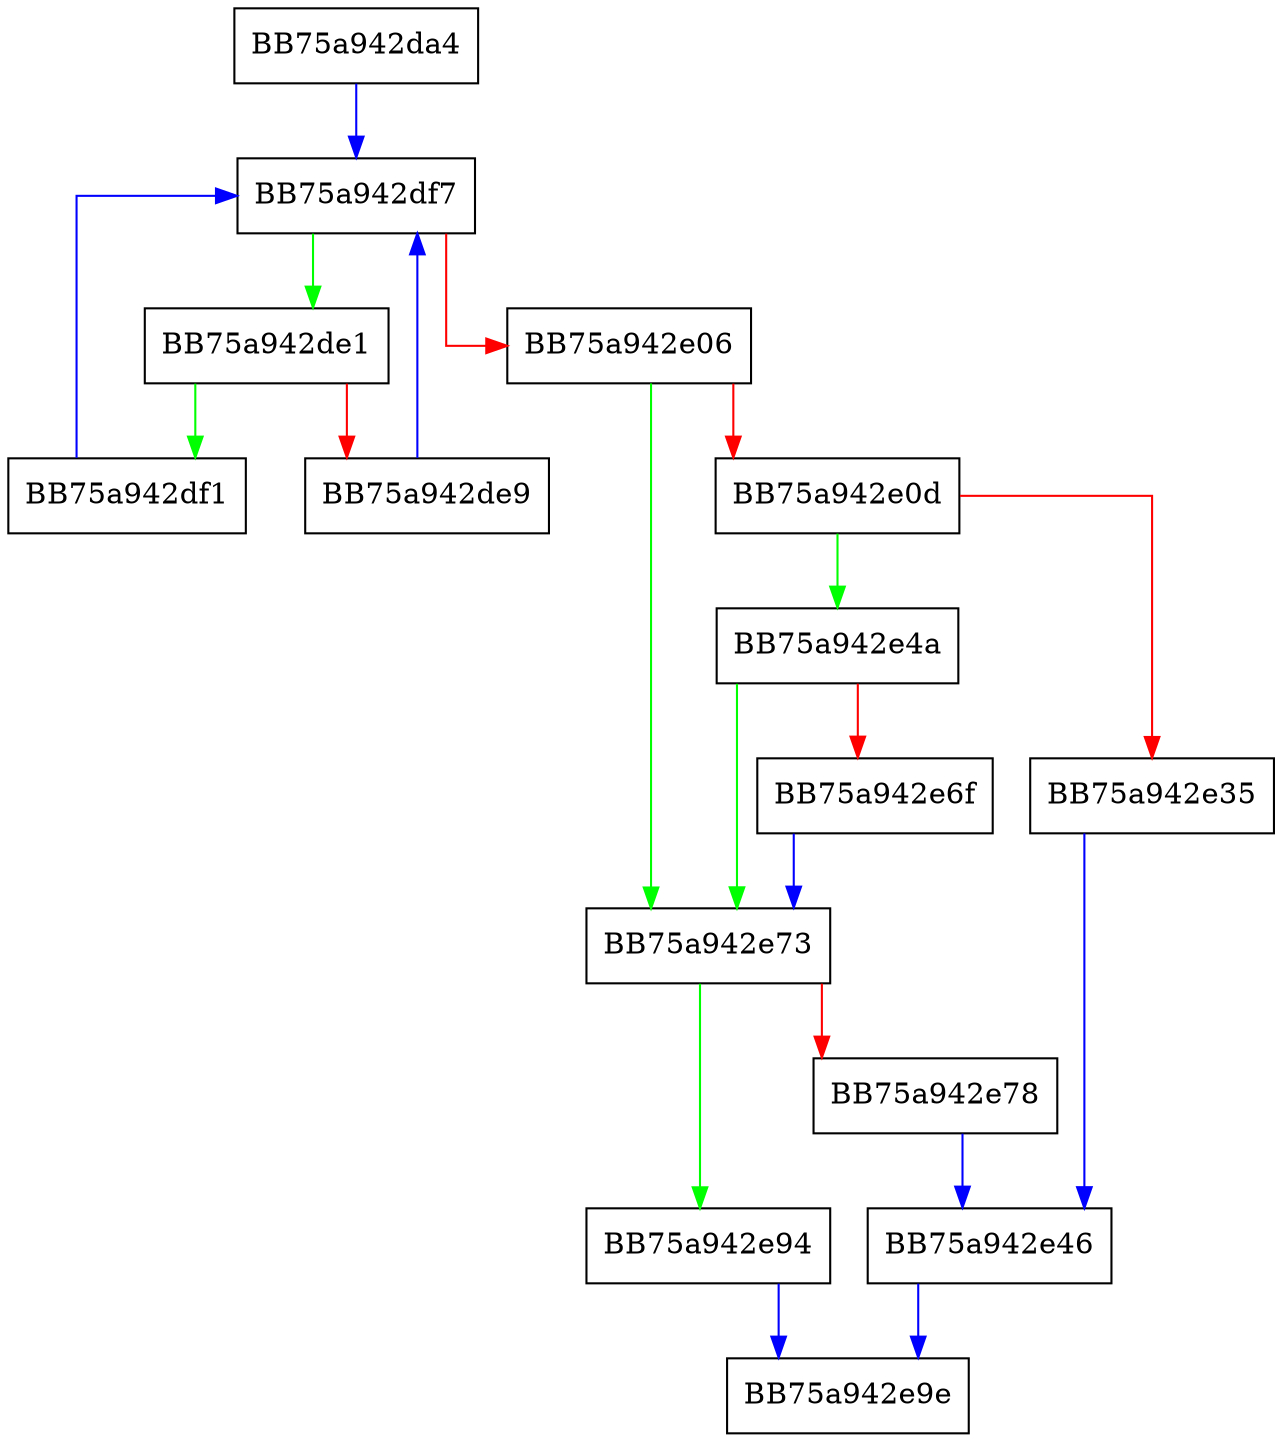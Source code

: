 digraph link_point {
  node [shape="box"];
  graph [splines=ortho];
  BB75a942da4 -> BB75a942df7 [color="blue"];
  BB75a942de1 -> BB75a942df1 [color="green"];
  BB75a942de1 -> BB75a942de9 [color="red"];
  BB75a942de9 -> BB75a942df7 [color="blue"];
  BB75a942df1 -> BB75a942df7 [color="blue"];
  BB75a942df7 -> BB75a942de1 [color="green"];
  BB75a942df7 -> BB75a942e06 [color="red"];
  BB75a942e06 -> BB75a942e73 [color="green"];
  BB75a942e06 -> BB75a942e0d [color="red"];
  BB75a942e0d -> BB75a942e4a [color="green"];
  BB75a942e0d -> BB75a942e35 [color="red"];
  BB75a942e35 -> BB75a942e46 [color="blue"];
  BB75a942e46 -> BB75a942e9e [color="blue"];
  BB75a942e4a -> BB75a942e73 [color="green"];
  BB75a942e4a -> BB75a942e6f [color="red"];
  BB75a942e6f -> BB75a942e73 [color="blue"];
  BB75a942e73 -> BB75a942e94 [color="green"];
  BB75a942e73 -> BB75a942e78 [color="red"];
  BB75a942e78 -> BB75a942e46 [color="blue"];
  BB75a942e94 -> BB75a942e9e [color="blue"];
}